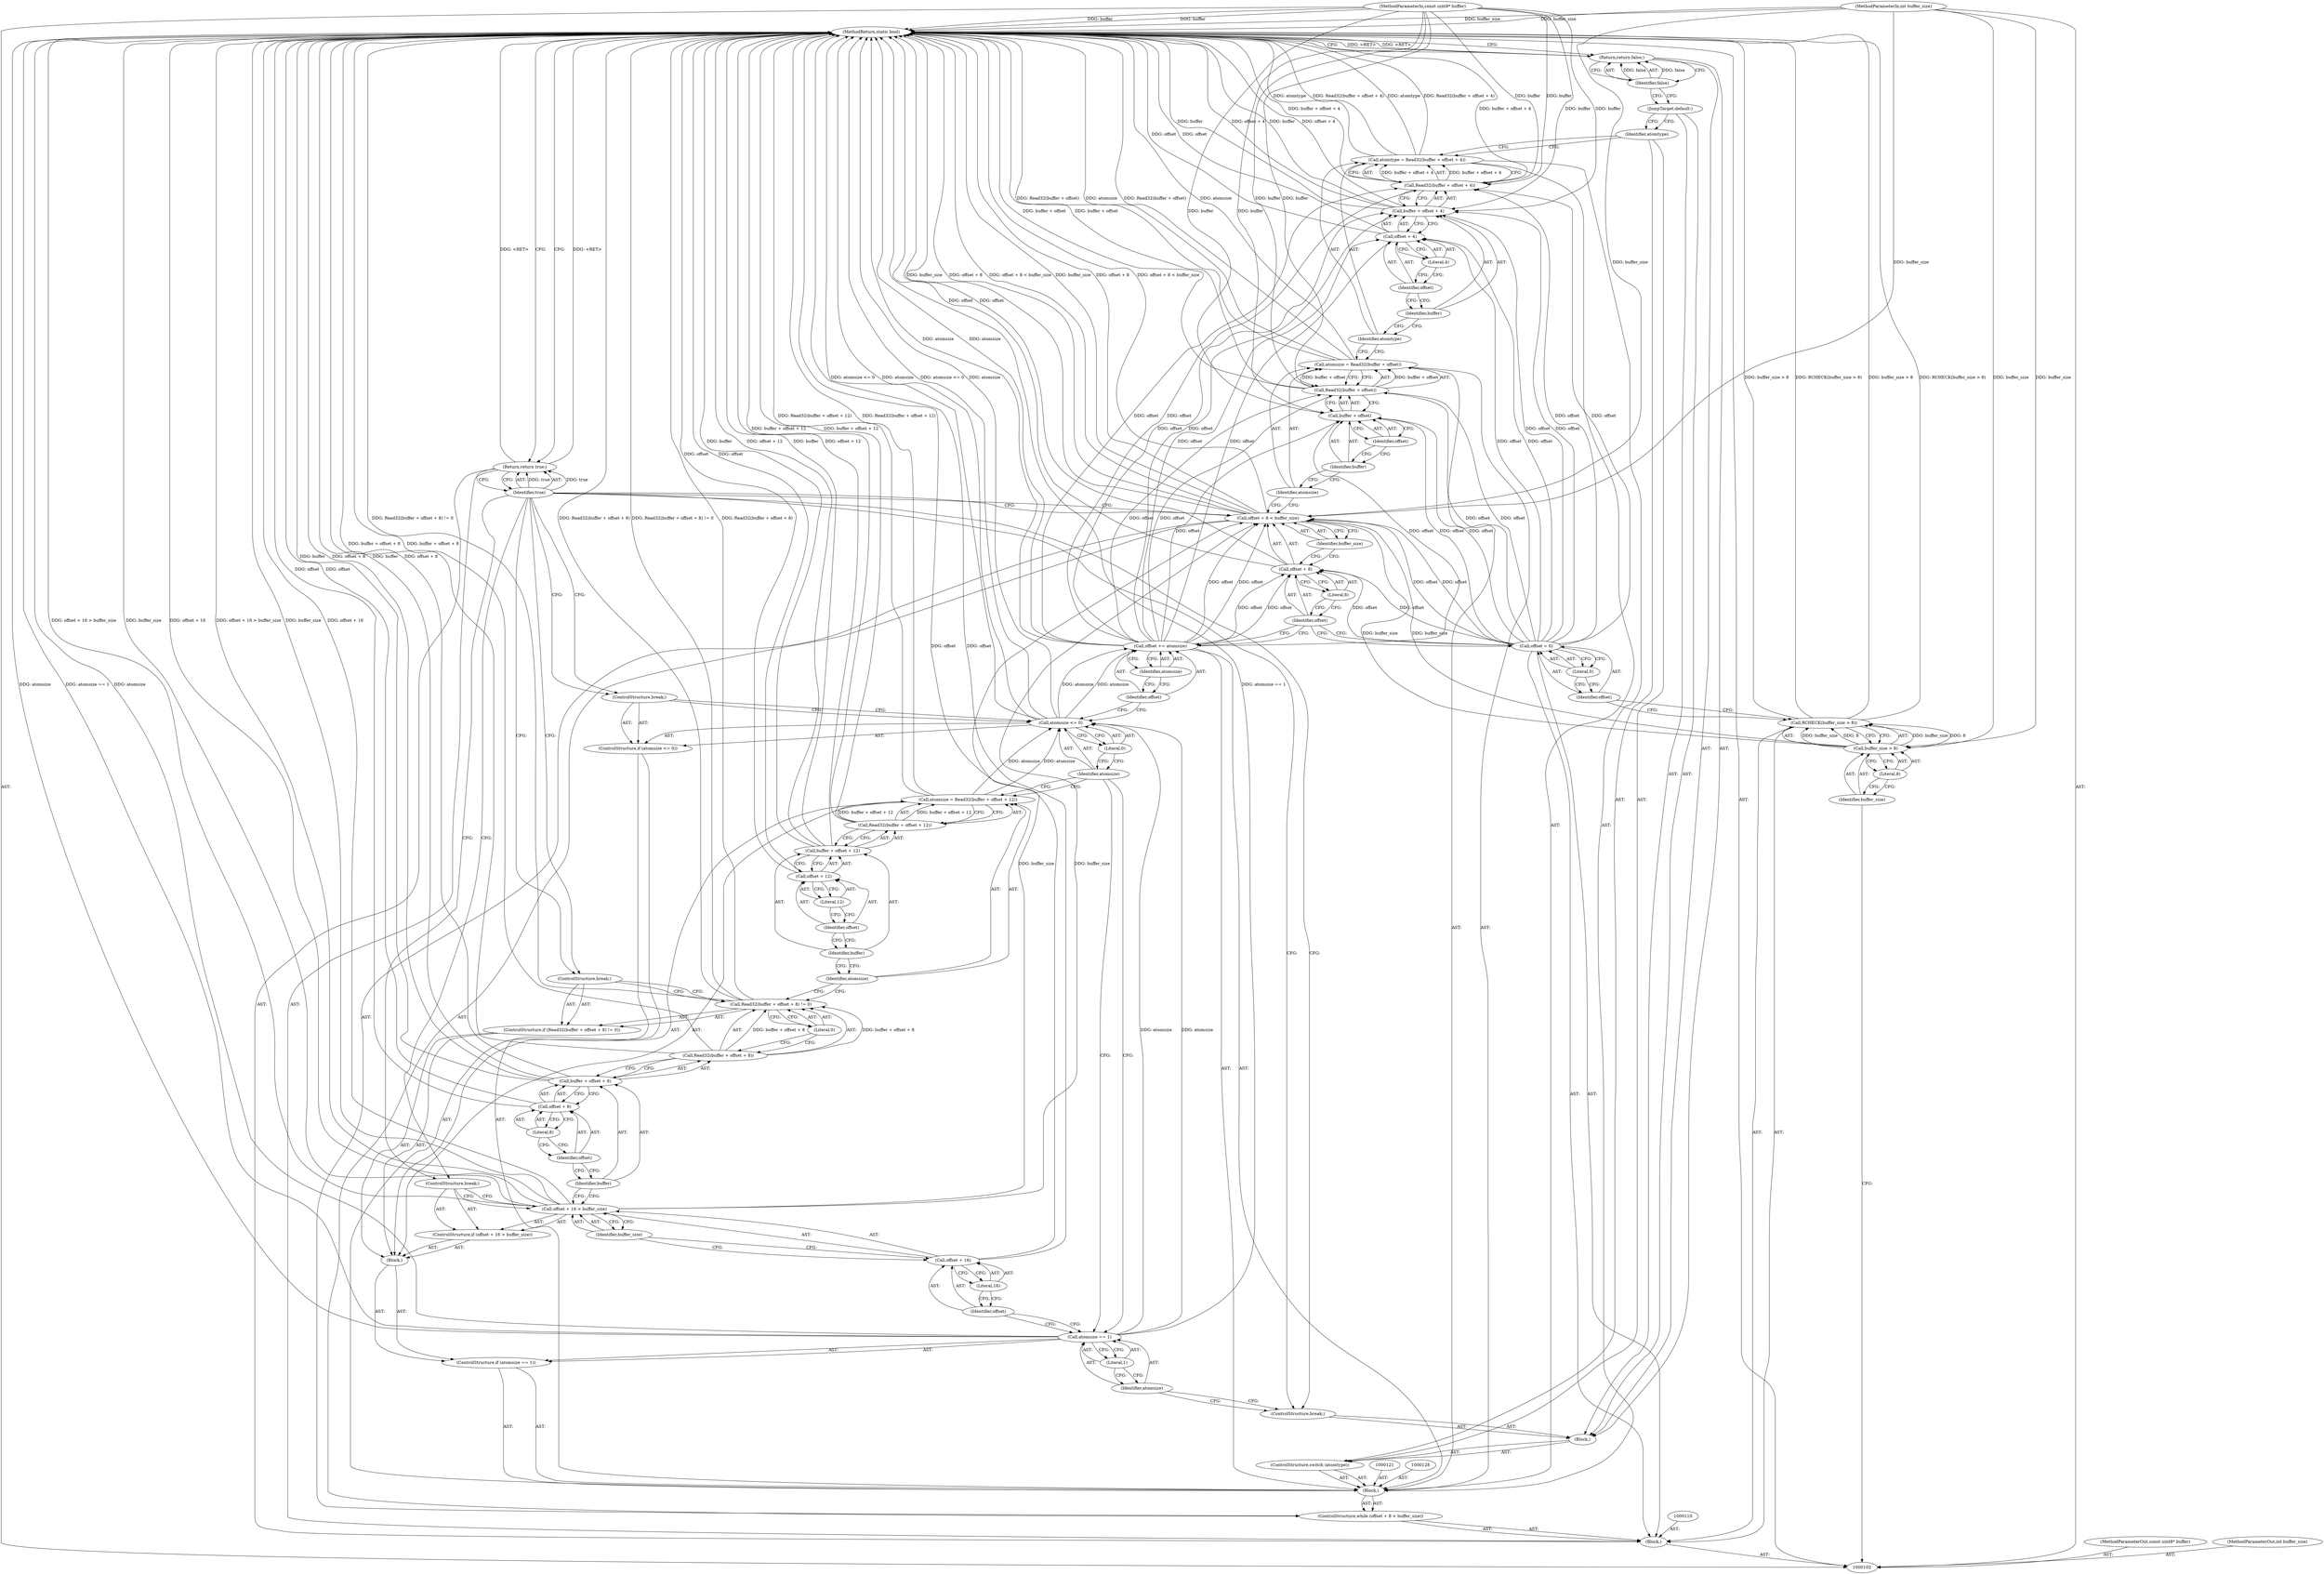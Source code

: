 digraph "1_Chrome_b2006ac87cec58363090e7d5e10d5d9e3bbda9f9" {
"1000184" [label="(MethodReturn,static bool)"];
"1000103" [label="(MethodParameterIn,const uint8* buffer)"];
"1000240" [label="(MethodParameterOut,const uint8* buffer)"];
"1000104" [label="(MethodParameterIn,int buffer_size)"];
"1000241" [label="(MethodParameterOut,int buffer_size)"];
"1000105" [label="(Block,)"];
"1000106" [label="(Call,RCHECK(buffer_size > 8))"];
"1000109" [label="(Literal,8)"];
"1000107" [label="(Call,buffer_size > 8)"];
"1000108" [label="(Identifier,buffer_size)"];
"1000140" [label="(ControlStructure,break;)"];
"1000141" [label="(JumpTarget,default:)"];
"1000143" [label="(Identifier,false)"];
"1000142" [label="(Return,return false;)"];
"1000147" [label="(Literal,1)"];
"1000148" [label="(Block,)"];
"1000144" [label="(ControlStructure,if (atomsize == 1))"];
"1000145" [label="(Call,atomsize == 1)"];
"1000146" [label="(Identifier,atomsize)"];
"1000150" [label="(Call,offset + 16 > buffer_size)"];
"1000151" [label="(Call,offset + 16)"];
"1000152" [label="(Identifier,offset)"];
"1000153" [label="(Literal,16)"];
"1000154" [label="(Identifier,buffer_size)"];
"1000149" [label="(ControlStructure,if (offset + 16 > buffer_size))"];
"1000155" [label="(ControlStructure,break;)"];
"1000157" [label="(Call,Read32(buffer + offset + 8) != 0)"];
"1000158" [label="(Call,Read32(buffer + offset + 8))"];
"1000159" [label="(Call,buffer + offset + 8)"];
"1000160" [label="(Identifier,buffer)"];
"1000161" [label="(Call,offset + 8)"];
"1000162" [label="(Identifier,offset)"];
"1000163" [label="(Literal,8)"];
"1000164" [label="(Literal,0)"];
"1000156" [label="(ControlStructure,if (Read32(buffer + offset + 8) != 0))"];
"1000165" [label="(ControlStructure,break;)"];
"1000168" [label="(Call,Read32(buffer + offset + 12))"];
"1000169" [label="(Call,buffer + offset + 12)"];
"1000170" [label="(Identifier,buffer)"];
"1000171" [label="(Call,offset + 12)"];
"1000172" [label="(Identifier,offset)"];
"1000173" [label="(Literal,12)"];
"1000166" [label="(Call,atomsize = Read32(buffer + offset + 12))"];
"1000167" [label="(Identifier,atomsize)"];
"1000177" [label="(Literal,0)"];
"1000174" [label="(ControlStructure,if (atomsize <= 0))"];
"1000175" [label="(Call,atomsize <= 0)"];
"1000176" [label="(Identifier,atomsize)"];
"1000178" [label="(ControlStructure,break;)"];
"1000181" [label="(Identifier,atomsize)"];
"1000179" [label="(Call,offset += atomsize)"];
"1000180" [label="(Identifier,offset)"];
"1000182" [label="(Return,return true;)"];
"1000183" [label="(Identifier,true)"];
"1000113" [label="(Literal,0)"];
"1000111" [label="(Call,offset = 0)"];
"1000112" [label="(Identifier,offset)"];
"1000115" [label="(Call,offset + 8 < buffer_size)"];
"1000116" [label="(Call,offset + 8)"];
"1000117" [label="(Identifier,offset)"];
"1000118" [label="(Literal,8)"];
"1000119" [label="(Identifier,buffer_size)"];
"1000114" [label="(ControlStructure,while (offset + 8 < buffer_size))"];
"1000124" [label="(Call,Read32(buffer + offset))"];
"1000125" [label="(Call,buffer + offset)"];
"1000126" [label="(Identifier,buffer)"];
"1000127" [label="(Identifier,offset)"];
"1000122" [label="(Call,atomsize = Read32(buffer + offset))"];
"1000123" [label="(Identifier,atomsize)"];
"1000129" [label="(Call,atomtype = Read32(buffer + offset + 4))"];
"1000130" [label="(Identifier,atomtype)"];
"1000131" [label="(Call,Read32(buffer + offset + 4))"];
"1000132" [label="(Call,buffer + offset + 4)"];
"1000133" [label="(Identifier,buffer)"];
"1000134" [label="(Call,offset + 4)"];
"1000135" [label="(Identifier,offset)"];
"1000136" [label="(Literal,4)"];
"1000120" [label="(Block,)"];
"1000138" [label="(Identifier,atomtype)"];
"1000139" [label="(Block,)"];
"1000137" [label="(ControlStructure,switch (atomtype))"];
"1000184" -> "1000102"  [label="AST: "];
"1000184" -> "1000142"  [label="CFG: "];
"1000184" -> "1000182"  [label="CFG: "];
"1000171" -> "1000184"  [label="DDG: offset"];
"1000124" -> "1000184"  [label="DDG: buffer + offset"];
"1000168" -> "1000184"  [label="DDG: buffer + offset + 12"];
"1000157" -> "1000184"  [label="DDG: Read32(buffer + offset + 8) != 0"];
"1000157" -> "1000184"  [label="DDG: Read32(buffer + offset + 8)"];
"1000159" -> "1000184"  [label="DDG: buffer"];
"1000159" -> "1000184"  [label="DDG: offset + 8"];
"1000179" -> "1000184"  [label="DDG: atomsize"];
"1000115" -> "1000184"  [label="DDG: offset + 8 < buffer_size"];
"1000115" -> "1000184"  [label="DDG: buffer_size"];
"1000115" -> "1000184"  [label="DDG: offset + 8"];
"1000175" -> "1000184"  [label="DDG: atomsize"];
"1000175" -> "1000184"  [label="DDG: atomsize <= 0"];
"1000132" -> "1000184"  [label="DDG: buffer"];
"1000132" -> "1000184"  [label="DDG: offset + 4"];
"1000150" -> "1000184"  [label="DDG: buffer_size"];
"1000150" -> "1000184"  [label="DDG: offset + 16"];
"1000150" -> "1000184"  [label="DDG: offset + 16 > buffer_size"];
"1000134" -> "1000184"  [label="DDG: offset"];
"1000158" -> "1000184"  [label="DDG: buffer + offset + 8"];
"1000116" -> "1000184"  [label="DDG: offset"];
"1000166" -> "1000184"  [label="DDG: Read32(buffer + offset + 12)"];
"1000129" -> "1000184"  [label="DDG: atomtype"];
"1000129" -> "1000184"  [label="DDG: Read32(buffer + offset + 4)"];
"1000106" -> "1000184"  [label="DDG: buffer_size > 8"];
"1000106" -> "1000184"  [label="DDG: RCHECK(buffer_size > 8)"];
"1000104" -> "1000184"  [label="DDG: buffer_size"];
"1000122" -> "1000184"  [label="DDG: atomsize"];
"1000122" -> "1000184"  [label="DDG: Read32(buffer + offset)"];
"1000131" -> "1000184"  [label="DDG: buffer + offset + 4"];
"1000151" -> "1000184"  [label="DDG: offset"];
"1000103" -> "1000184"  [label="DDG: buffer"];
"1000145" -> "1000184"  [label="DDG: atomsize == 1"];
"1000145" -> "1000184"  [label="DDG: atomsize"];
"1000169" -> "1000184"  [label="DDG: offset + 12"];
"1000169" -> "1000184"  [label="DDG: buffer"];
"1000161" -> "1000184"  [label="DDG: offset"];
"1000142" -> "1000184"  [label="DDG: <RET>"];
"1000182" -> "1000184"  [label="DDG: <RET>"];
"1000103" -> "1000102"  [label="AST: "];
"1000103" -> "1000184"  [label="DDG: buffer"];
"1000103" -> "1000124"  [label="DDG: buffer"];
"1000103" -> "1000125"  [label="DDG: buffer"];
"1000103" -> "1000131"  [label="DDG: buffer"];
"1000103" -> "1000132"  [label="DDG: buffer"];
"1000240" -> "1000102"  [label="AST: "];
"1000104" -> "1000102"  [label="AST: "];
"1000104" -> "1000184"  [label="DDG: buffer_size"];
"1000104" -> "1000107"  [label="DDG: buffer_size"];
"1000104" -> "1000115"  [label="DDG: buffer_size"];
"1000241" -> "1000102"  [label="AST: "];
"1000105" -> "1000102"  [label="AST: "];
"1000106" -> "1000105"  [label="AST: "];
"1000110" -> "1000105"  [label="AST: "];
"1000111" -> "1000105"  [label="AST: "];
"1000114" -> "1000105"  [label="AST: "];
"1000182" -> "1000105"  [label="AST: "];
"1000106" -> "1000105"  [label="AST: "];
"1000106" -> "1000107"  [label="CFG: "];
"1000107" -> "1000106"  [label="AST: "];
"1000112" -> "1000106"  [label="CFG: "];
"1000106" -> "1000184"  [label="DDG: buffer_size > 8"];
"1000106" -> "1000184"  [label="DDG: RCHECK(buffer_size > 8)"];
"1000107" -> "1000106"  [label="DDG: buffer_size"];
"1000107" -> "1000106"  [label="DDG: 8"];
"1000109" -> "1000107"  [label="AST: "];
"1000109" -> "1000108"  [label="CFG: "];
"1000107" -> "1000109"  [label="CFG: "];
"1000107" -> "1000106"  [label="AST: "];
"1000107" -> "1000109"  [label="CFG: "];
"1000108" -> "1000107"  [label="AST: "];
"1000109" -> "1000107"  [label="AST: "];
"1000106" -> "1000107"  [label="CFG: "];
"1000107" -> "1000106"  [label="DDG: buffer_size"];
"1000107" -> "1000106"  [label="DDG: 8"];
"1000104" -> "1000107"  [label="DDG: buffer_size"];
"1000107" -> "1000115"  [label="DDG: buffer_size"];
"1000108" -> "1000107"  [label="AST: "];
"1000108" -> "1000102"  [label="CFG: "];
"1000109" -> "1000108"  [label="CFG: "];
"1000140" -> "1000139"  [label="AST: "];
"1000146" -> "1000140"  [label="CFG: "];
"1000183" -> "1000140"  [label="CFG: "];
"1000141" -> "1000139"  [label="AST: "];
"1000141" -> "1000138"  [label="CFG: "];
"1000143" -> "1000141"  [label="CFG: "];
"1000143" -> "1000142"  [label="AST: "];
"1000143" -> "1000141"  [label="CFG: "];
"1000142" -> "1000143"  [label="CFG: "];
"1000143" -> "1000142"  [label="DDG: false"];
"1000142" -> "1000139"  [label="AST: "];
"1000142" -> "1000143"  [label="CFG: "];
"1000143" -> "1000142"  [label="AST: "];
"1000184" -> "1000142"  [label="CFG: "];
"1000142" -> "1000184"  [label="DDG: <RET>"];
"1000143" -> "1000142"  [label="DDG: false"];
"1000147" -> "1000145"  [label="AST: "];
"1000147" -> "1000146"  [label="CFG: "];
"1000145" -> "1000147"  [label="CFG: "];
"1000148" -> "1000144"  [label="AST: "];
"1000149" -> "1000148"  [label="AST: "];
"1000156" -> "1000148"  [label="AST: "];
"1000166" -> "1000148"  [label="AST: "];
"1000144" -> "1000120"  [label="AST: "];
"1000145" -> "1000144"  [label="AST: "];
"1000148" -> "1000144"  [label="AST: "];
"1000145" -> "1000144"  [label="AST: "];
"1000145" -> "1000147"  [label="CFG: "];
"1000146" -> "1000145"  [label="AST: "];
"1000147" -> "1000145"  [label="AST: "];
"1000152" -> "1000145"  [label="CFG: "];
"1000176" -> "1000145"  [label="CFG: "];
"1000145" -> "1000184"  [label="DDG: atomsize == 1"];
"1000145" -> "1000184"  [label="DDG: atomsize"];
"1000145" -> "1000175"  [label="DDG: atomsize"];
"1000146" -> "1000145"  [label="AST: "];
"1000146" -> "1000140"  [label="CFG: "];
"1000147" -> "1000146"  [label="CFG: "];
"1000150" -> "1000149"  [label="AST: "];
"1000150" -> "1000154"  [label="CFG: "];
"1000151" -> "1000150"  [label="AST: "];
"1000154" -> "1000150"  [label="AST: "];
"1000155" -> "1000150"  [label="CFG: "];
"1000160" -> "1000150"  [label="CFG: "];
"1000150" -> "1000184"  [label="DDG: buffer_size"];
"1000150" -> "1000184"  [label="DDG: offset + 16"];
"1000150" -> "1000184"  [label="DDG: offset + 16 > buffer_size"];
"1000150" -> "1000115"  [label="DDG: buffer_size"];
"1000151" -> "1000150"  [label="AST: "];
"1000151" -> "1000153"  [label="CFG: "];
"1000152" -> "1000151"  [label="AST: "];
"1000153" -> "1000151"  [label="AST: "];
"1000154" -> "1000151"  [label="CFG: "];
"1000151" -> "1000184"  [label="DDG: offset"];
"1000152" -> "1000151"  [label="AST: "];
"1000152" -> "1000145"  [label="CFG: "];
"1000153" -> "1000152"  [label="CFG: "];
"1000153" -> "1000151"  [label="AST: "];
"1000153" -> "1000152"  [label="CFG: "];
"1000151" -> "1000153"  [label="CFG: "];
"1000154" -> "1000150"  [label="AST: "];
"1000154" -> "1000151"  [label="CFG: "];
"1000150" -> "1000154"  [label="CFG: "];
"1000149" -> "1000148"  [label="AST: "];
"1000150" -> "1000149"  [label="AST: "];
"1000155" -> "1000149"  [label="AST: "];
"1000155" -> "1000149"  [label="AST: "];
"1000155" -> "1000150"  [label="CFG: "];
"1000183" -> "1000155"  [label="CFG: "];
"1000157" -> "1000156"  [label="AST: "];
"1000157" -> "1000164"  [label="CFG: "];
"1000158" -> "1000157"  [label="AST: "];
"1000164" -> "1000157"  [label="AST: "];
"1000165" -> "1000157"  [label="CFG: "];
"1000167" -> "1000157"  [label="CFG: "];
"1000157" -> "1000184"  [label="DDG: Read32(buffer + offset + 8) != 0"];
"1000157" -> "1000184"  [label="DDG: Read32(buffer + offset + 8)"];
"1000158" -> "1000157"  [label="DDG: buffer + offset + 8"];
"1000158" -> "1000157"  [label="AST: "];
"1000158" -> "1000159"  [label="CFG: "];
"1000159" -> "1000158"  [label="AST: "];
"1000164" -> "1000158"  [label="CFG: "];
"1000158" -> "1000184"  [label="DDG: buffer + offset + 8"];
"1000158" -> "1000157"  [label="DDG: buffer + offset + 8"];
"1000159" -> "1000158"  [label="AST: "];
"1000159" -> "1000161"  [label="CFG: "];
"1000160" -> "1000159"  [label="AST: "];
"1000161" -> "1000159"  [label="AST: "];
"1000158" -> "1000159"  [label="CFG: "];
"1000159" -> "1000184"  [label="DDG: buffer"];
"1000159" -> "1000184"  [label="DDG: offset + 8"];
"1000160" -> "1000159"  [label="AST: "];
"1000160" -> "1000150"  [label="CFG: "];
"1000162" -> "1000160"  [label="CFG: "];
"1000161" -> "1000159"  [label="AST: "];
"1000161" -> "1000163"  [label="CFG: "];
"1000162" -> "1000161"  [label="AST: "];
"1000163" -> "1000161"  [label="AST: "];
"1000159" -> "1000161"  [label="CFG: "];
"1000161" -> "1000184"  [label="DDG: offset"];
"1000162" -> "1000161"  [label="AST: "];
"1000162" -> "1000160"  [label="CFG: "];
"1000163" -> "1000162"  [label="CFG: "];
"1000163" -> "1000161"  [label="AST: "];
"1000163" -> "1000162"  [label="CFG: "];
"1000161" -> "1000163"  [label="CFG: "];
"1000164" -> "1000157"  [label="AST: "];
"1000164" -> "1000158"  [label="CFG: "];
"1000157" -> "1000164"  [label="CFG: "];
"1000156" -> "1000148"  [label="AST: "];
"1000157" -> "1000156"  [label="AST: "];
"1000165" -> "1000156"  [label="AST: "];
"1000165" -> "1000156"  [label="AST: "];
"1000165" -> "1000157"  [label="CFG: "];
"1000183" -> "1000165"  [label="CFG: "];
"1000168" -> "1000166"  [label="AST: "];
"1000168" -> "1000169"  [label="CFG: "];
"1000169" -> "1000168"  [label="AST: "];
"1000166" -> "1000168"  [label="CFG: "];
"1000168" -> "1000184"  [label="DDG: buffer + offset + 12"];
"1000168" -> "1000166"  [label="DDG: buffer + offset + 12"];
"1000169" -> "1000168"  [label="AST: "];
"1000169" -> "1000171"  [label="CFG: "];
"1000170" -> "1000169"  [label="AST: "];
"1000171" -> "1000169"  [label="AST: "];
"1000168" -> "1000169"  [label="CFG: "];
"1000169" -> "1000184"  [label="DDG: offset + 12"];
"1000169" -> "1000184"  [label="DDG: buffer"];
"1000170" -> "1000169"  [label="AST: "];
"1000170" -> "1000167"  [label="CFG: "];
"1000172" -> "1000170"  [label="CFG: "];
"1000171" -> "1000169"  [label="AST: "];
"1000171" -> "1000173"  [label="CFG: "];
"1000172" -> "1000171"  [label="AST: "];
"1000173" -> "1000171"  [label="AST: "];
"1000169" -> "1000171"  [label="CFG: "];
"1000171" -> "1000184"  [label="DDG: offset"];
"1000172" -> "1000171"  [label="AST: "];
"1000172" -> "1000170"  [label="CFG: "];
"1000173" -> "1000172"  [label="CFG: "];
"1000173" -> "1000171"  [label="AST: "];
"1000173" -> "1000172"  [label="CFG: "];
"1000171" -> "1000173"  [label="CFG: "];
"1000166" -> "1000148"  [label="AST: "];
"1000166" -> "1000168"  [label="CFG: "];
"1000167" -> "1000166"  [label="AST: "];
"1000168" -> "1000166"  [label="AST: "];
"1000176" -> "1000166"  [label="CFG: "];
"1000166" -> "1000184"  [label="DDG: Read32(buffer + offset + 12)"];
"1000168" -> "1000166"  [label="DDG: buffer + offset + 12"];
"1000166" -> "1000175"  [label="DDG: atomsize"];
"1000167" -> "1000166"  [label="AST: "];
"1000167" -> "1000157"  [label="CFG: "];
"1000170" -> "1000167"  [label="CFG: "];
"1000177" -> "1000175"  [label="AST: "];
"1000177" -> "1000176"  [label="CFG: "];
"1000175" -> "1000177"  [label="CFG: "];
"1000174" -> "1000120"  [label="AST: "];
"1000175" -> "1000174"  [label="AST: "];
"1000178" -> "1000174"  [label="AST: "];
"1000175" -> "1000174"  [label="AST: "];
"1000175" -> "1000177"  [label="CFG: "];
"1000176" -> "1000175"  [label="AST: "];
"1000177" -> "1000175"  [label="AST: "];
"1000178" -> "1000175"  [label="CFG: "];
"1000180" -> "1000175"  [label="CFG: "];
"1000175" -> "1000184"  [label="DDG: atomsize"];
"1000175" -> "1000184"  [label="DDG: atomsize <= 0"];
"1000166" -> "1000175"  [label="DDG: atomsize"];
"1000145" -> "1000175"  [label="DDG: atomsize"];
"1000175" -> "1000179"  [label="DDG: atomsize"];
"1000176" -> "1000175"  [label="AST: "];
"1000176" -> "1000166"  [label="CFG: "];
"1000176" -> "1000145"  [label="CFG: "];
"1000177" -> "1000176"  [label="CFG: "];
"1000178" -> "1000174"  [label="AST: "];
"1000178" -> "1000175"  [label="CFG: "];
"1000183" -> "1000178"  [label="CFG: "];
"1000181" -> "1000179"  [label="AST: "];
"1000181" -> "1000180"  [label="CFG: "];
"1000179" -> "1000181"  [label="CFG: "];
"1000179" -> "1000120"  [label="AST: "];
"1000179" -> "1000181"  [label="CFG: "];
"1000180" -> "1000179"  [label="AST: "];
"1000181" -> "1000179"  [label="AST: "];
"1000117" -> "1000179"  [label="CFG: "];
"1000179" -> "1000184"  [label="DDG: atomsize"];
"1000179" -> "1000115"  [label="DDG: offset"];
"1000179" -> "1000116"  [label="DDG: offset"];
"1000179" -> "1000124"  [label="DDG: offset"];
"1000179" -> "1000125"  [label="DDG: offset"];
"1000179" -> "1000131"  [label="DDG: offset"];
"1000179" -> "1000132"  [label="DDG: offset"];
"1000179" -> "1000134"  [label="DDG: offset"];
"1000175" -> "1000179"  [label="DDG: atomsize"];
"1000180" -> "1000179"  [label="AST: "];
"1000180" -> "1000175"  [label="CFG: "];
"1000181" -> "1000180"  [label="CFG: "];
"1000182" -> "1000105"  [label="AST: "];
"1000182" -> "1000183"  [label="CFG: "];
"1000183" -> "1000182"  [label="AST: "];
"1000184" -> "1000182"  [label="CFG: "];
"1000182" -> "1000184"  [label="DDG: <RET>"];
"1000183" -> "1000182"  [label="DDG: true"];
"1000183" -> "1000182"  [label="AST: "];
"1000183" -> "1000115"  [label="CFG: "];
"1000183" -> "1000140"  [label="CFG: "];
"1000183" -> "1000155"  [label="CFG: "];
"1000183" -> "1000165"  [label="CFG: "];
"1000183" -> "1000178"  [label="CFG: "];
"1000182" -> "1000183"  [label="CFG: "];
"1000183" -> "1000182"  [label="DDG: true"];
"1000113" -> "1000111"  [label="AST: "];
"1000113" -> "1000112"  [label="CFG: "];
"1000111" -> "1000113"  [label="CFG: "];
"1000111" -> "1000105"  [label="AST: "];
"1000111" -> "1000113"  [label="CFG: "];
"1000112" -> "1000111"  [label="AST: "];
"1000113" -> "1000111"  [label="AST: "];
"1000117" -> "1000111"  [label="CFG: "];
"1000111" -> "1000115"  [label="DDG: offset"];
"1000111" -> "1000116"  [label="DDG: offset"];
"1000111" -> "1000124"  [label="DDG: offset"];
"1000111" -> "1000125"  [label="DDG: offset"];
"1000111" -> "1000131"  [label="DDG: offset"];
"1000111" -> "1000132"  [label="DDG: offset"];
"1000111" -> "1000134"  [label="DDG: offset"];
"1000112" -> "1000111"  [label="AST: "];
"1000112" -> "1000106"  [label="CFG: "];
"1000113" -> "1000112"  [label="CFG: "];
"1000115" -> "1000114"  [label="AST: "];
"1000115" -> "1000119"  [label="CFG: "];
"1000116" -> "1000115"  [label="AST: "];
"1000119" -> "1000115"  [label="AST: "];
"1000123" -> "1000115"  [label="CFG: "];
"1000183" -> "1000115"  [label="CFG: "];
"1000115" -> "1000184"  [label="DDG: offset + 8 < buffer_size"];
"1000115" -> "1000184"  [label="DDG: buffer_size"];
"1000115" -> "1000184"  [label="DDG: offset + 8"];
"1000179" -> "1000115"  [label="DDG: offset"];
"1000111" -> "1000115"  [label="DDG: offset"];
"1000107" -> "1000115"  [label="DDG: buffer_size"];
"1000150" -> "1000115"  [label="DDG: buffer_size"];
"1000104" -> "1000115"  [label="DDG: buffer_size"];
"1000116" -> "1000115"  [label="AST: "];
"1000116" -> "1000118"  [label="CFG: "];
"1000117" -> "1000116"  [label="AST: "];
"1000118" -> "1000116"  [label="AST: "];
"1000119" -> "1000116"  [label="CFG: "];
"1000116" -> "1000184"  [label="DDG: offset"];
"1000179" -> "1000116"  [label="DDG: offset"];
"1000111" -> "1000116"  [label="DDG: offset"];
"1000117" -> "1000116"  [label="AST: "];
"1000117" -> "1000179"  [label="CFG: "];
"1000117" -> "1000111"  [label="CFG: "];
"1000118" -> "1000117"  [label="CFG: "];
"1000118" -> "1000116"  [label="AST: "];
"1000118" -> "1000117"  [label="CFG: "];
"1000116" -> "1000118"  [label="CFG: "];
"1000119" -> "1000115"  [label="AST: "];
"1000119" -> "1000116"  [label="CFG: "];
"1000115" -> "1000119"  [label="CFG: "];
"1000114" -> "1000105"  [label="AST: "];
"1000115" -> "1000114"  [label="AST: "];
"1000120" -> "1000114"  [label="AST: "];
"1000124" -> "1000122"  [label="AST: "];
"1000124" -> "1000125"  [label="CFG: "];
"1000125" -> "1000124"  [label="AST: "];
"1000122" -> "1000124"  [label="CFG: "];
"1000124" -> "1000184"  [label="DDG: buffer + offset"];
"1000124" -> "1000122"  [label="DDG: buffer + offset"];
"1000103" -> "1000124"  [label="DDG: buffer"];
"1000179" -> "1000124"  [label="DDG: offset"];
"1000111" -> "1000124"  [label="DDG: offset"];
"1000125" -> "1000124"  [label="AST: "];
"1000125" -> "1000127"  [label="CFG: "];
"1000126" -> "1000125"  [label="AST: "];
"1000127" -> "1000125"  [label="AST: "];
"1000124" -> "1000125"  [label="CFG: "];
"1000103" -> "1000125"  [label="DDG: buffer"];
"1000179" -> "1000125"  [label="DDG: offset"];
"1000111" -> "1000125"  [label="DDG: offset"];
"1000126" -> "1000125"  [label="AST: "];
"1000126" -> "1000123"  [label="CFG: "];
"1000127" -> "1000126"  [label="CFG: "];
"1000127" -> "1000125"  [label="AST: "];
"1000127" -> "1000126"  [label="CFG: "];
"1000125" -> "1000127"  [label="CFG: "];
"1000122" -> "1000120"  [label="AST: "];
"1000122" -> "1000124"  [label="CFG: "];
"1000123" -> "1000122"  [label="AST: "];
"1000124" -> "1000122"  [label="AST: "];
"1000130" -> "1000122"  [label="CFG: "];
"1000122" -> "1000184"  [label="DDG: atomsize"];
"1000122" -> "1000184"  [label="DDG: Read32(buffer + offset)"];
"1000124" -> "1000122"  [label="DDG: buffer + offset"];
"1000123" -> "1000122"  [label="AST: "];
"1000123" -> "1000115"  [label="CFG: "];
"1000126" -> "1000123"  [label="CFG: "];
"1000129" -> "1000120"  [label="AST: "];
"1000129" -> "1000131"  [label="CFG: "];
"1000130" -> "1000129"  [label="AST: "];
"1000131" -> "1000129"  [label="AST: "];
"1000138" -> "1000129"  [label="CFG: "];
"1000129" -> "1000184"  [label="DDG: atomtype"];
"1000129" -> "1000184"  [label="DDG: Read32(buffer + offset + 4)"];
"1000131" -> "1000129"  [label="DDG: buffer + offset + 4"];
"1000130" -> "1000129"  [label="AST: "];
"1000130" -> "1000122"  [label="CFG: "];
"1000133" -> "1000130"  [label="CFG: "];
"1000131" -> "1000129"  [label="AST: "];
"1000131" -> "1000132"  [label="CFG: "];
"1000132" -> "1000131"  [label="AST: "];
"1000129" -> "1000131"  [label="CFG: "];
"1000131" -> "1000184"  [label="DDG: buffer + offset + 4"];
"1000131" -> "1000129"  [label="DDG: buffer + offset + 4"];
"1000103" -> "1000131"  [label="DDG: buffer"];
"1000179" -> "1000131"  [label="DDG: offset"];
"1000111" -> "1000131"  [label="DDG: offset"];
"1000132" -> "1000131"  [label="AST: "];
"1000132" -> "1000134"  [label="CFG: "];
"1000133" -> "1000132"  [label="AST: "];
"1000134" -> "1000132"  [label="AST: "];
"1000131" -> "1000132"  [label="CFG: "];
"1000132" -> "1000184"  [label="DDG: buffer"];
"1000132" -> "1000184"  [label="DDG: offset + 4"];
"1000103" -> "1000132"  [label="DDG: buffer"];
"1000179" -> "1000132"  [label="DDG: offset"];
"1000111" -> "1000132"  [label="DDG: offset"];
"1000133" -> "1000132"  [label="AST: "];
"1000133" -> "1000130"  [label="CFG: "];
"1000135" -> "1000133"  [label="CFG: "];
"1000134" -> "1000132"  [label="AST: "];
"1000134" -> "1000136"  [label="CFG: "];
"1000135" -> "1000134"  [label="AST: "];
"1000136" -> "1000134"  [label="AST: "];
"1000132" -> "1000134"  [label="CFG: "];
"1000134" -> "1000184"  [label="DDG: offset"];
"1000179" -> "1000134"  [label="DDG: offset"];
"1000111" -> "1000134"  [label="DDG: offset"];
"1000135" -> "1000134"  [label="AST: "];
"1000135" -> "1000133"  [label="CFG: "];
"1000136" -> "1000135"  [label="CFG: "];
"1000136" -> "1000134"  [label="AST: "];
"1000136" -> "1000135"  [label="CFG: "];
"1000134" -> "1000136"  [label="CFG: "];
"1000120" -> "1000114"  [label="AST: "];
"1000121" -> "1000120"  [label="AST: "];
"1000122" -> "1000120"  [label="AST: "];
"1000128" -> "1000120"  [label="AST: "];
"1000129" -> "1000120"  [label="AST: "];
"1000137" -> "1000120"  [label="AST: "];
"1000144" -> "1000120"  [label="AST: "];
"1000174" -> "1000120"  [label="AST: "];
"1000179" -> "1000120"  [label="AST: "];
"1000138" -> "1000137"  [label="AST: "];
"1000138" -> "1000129"  [label="CFG: "];
"1000141" -> "1000138"  [label="CFG: "];
"1000139" -> "1000137"  [label="AST: "];
"1000140" -> "1000139"  [label="AST: "];
"1000141" -> "1000139"  [label="AST: "];
"1000142" -> "1000139"  [label="AST: "];
"1000137" -> "1000120"  [label="AST: "];
"1000138" -> "1000137"  [label="AST: "];
"1000139" -> "1000137"  [label="AST: "];
}
